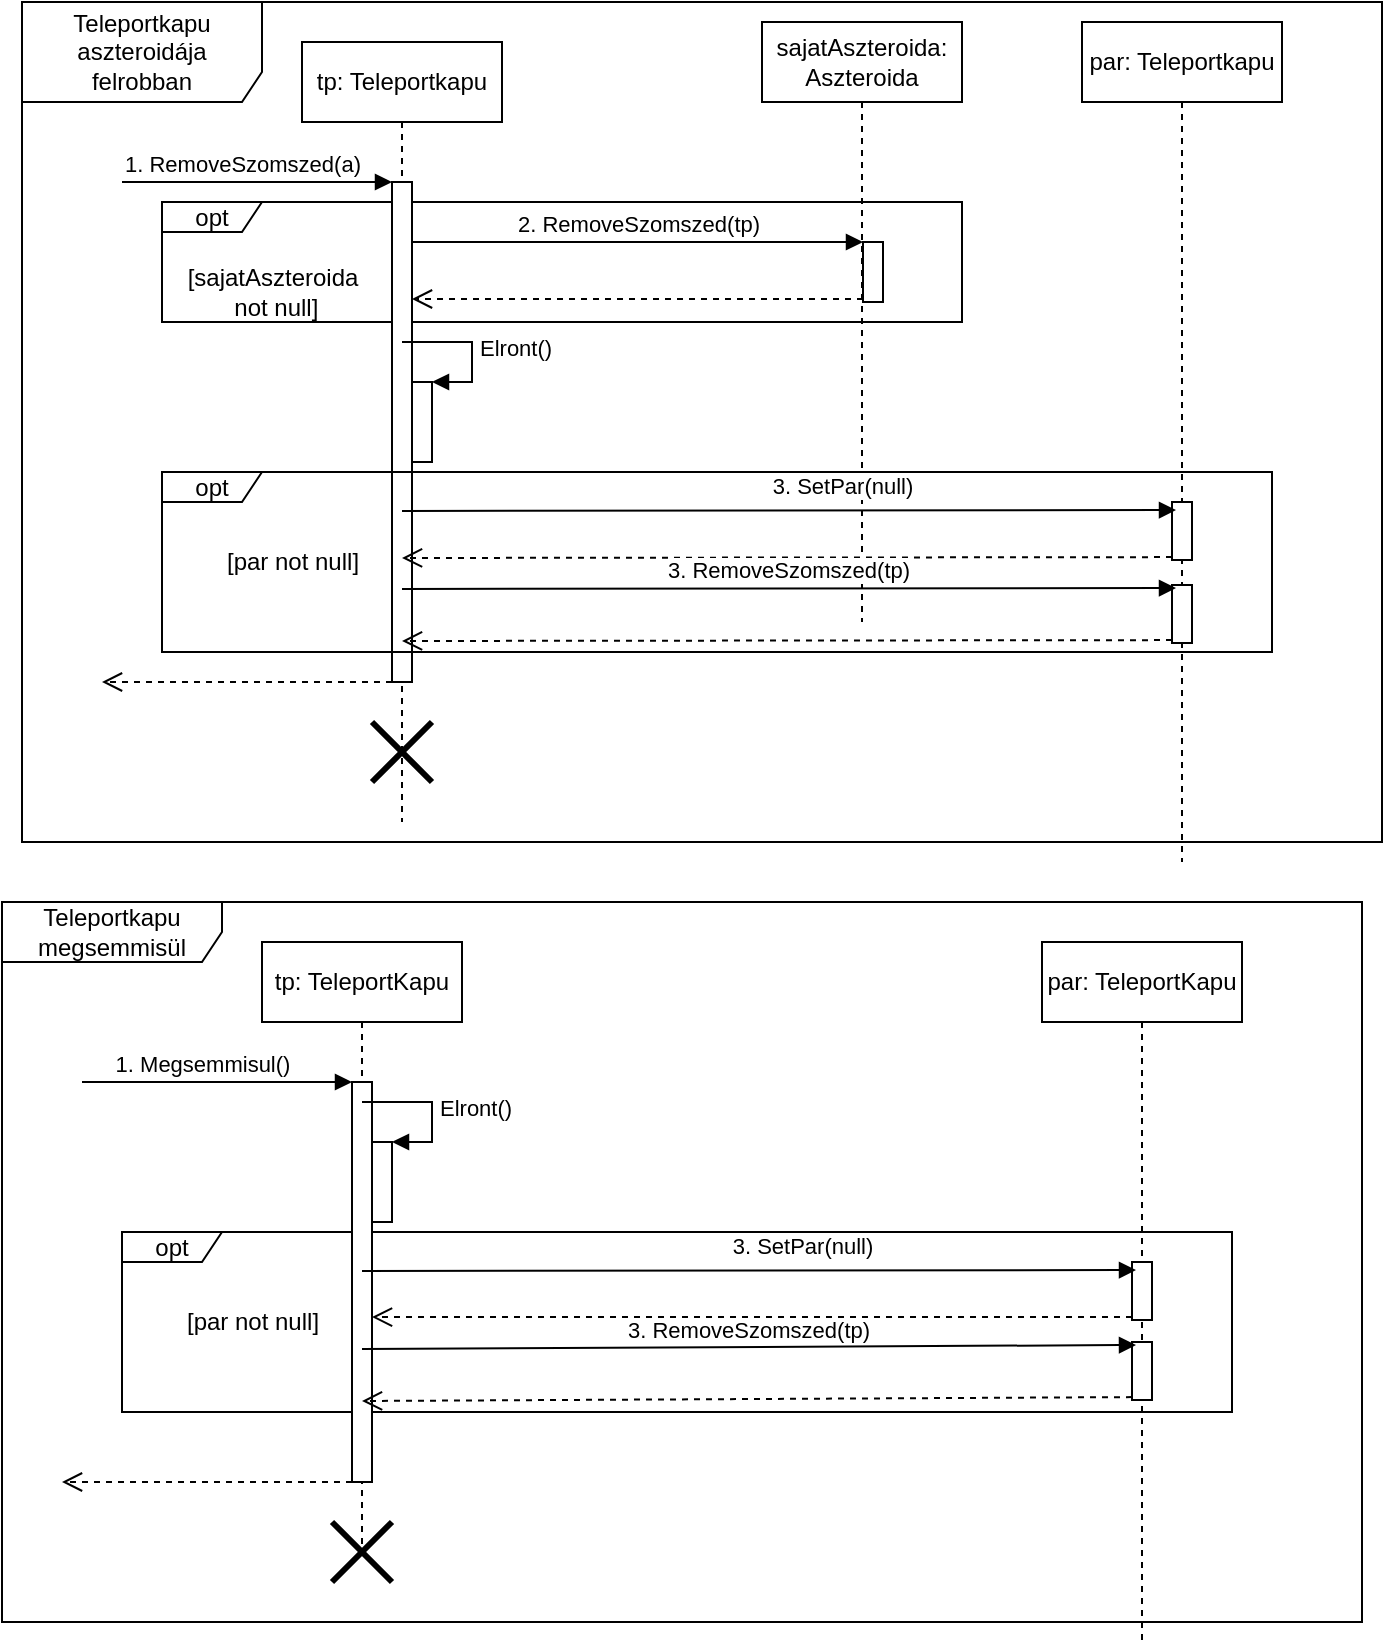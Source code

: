 <mxfile version="14.4.4" type="github">
  <diagram id="XXqVzSlrGUsvlSfOQHMn" name="Page-1">
    <mxGraphModel dx="1038" dy="548" grid="1" gridSize="10" guides="1" tooltips="1" connect="1" arrows="1" fold="1" page="1" pageScale="1" pageWidth="827" pageHeight="1169" math="0" shadow="0">
      <root>
        <mxCell id="0" />
        <mxCell id="1" parent="0" />
        <mxCell id="EB5DrKI6RMKdzy3r6lBR-1" value="&lt;span&gt;Teleportkapu megsemmisül&lt;/span&gt;" style="shape=umlFrame;whiteSpace=wrap;html=1;width=110;height=30;" vertex="1" parent="1">
          <mxGeometry x="20" y="460" width="680" height="360" as="geometry" />
        </mxCell>
        <mxCell id="EB5DrKI6RMKdzy3r6lBR-2" value="Teleportkapu aszteroidája felrobban" style="shape=umlFrame;whiteSpace=wrap;html=1;width=120;height=50;" vertex="1" parent="1">
          <mxGeometry x="30" y="10" width="680" height="420" as="geometry" />
        </mxCell>
        <mxCell id="Y6GySP2yhpQgWw8pdZhG-103" value="opt" style="shape=umlFrame;whiteSpace=wrap;html=1;width=50;height=15;" parent="1" vertex="1">
          <mxGeometry x="80" y="625" width="555" height="90" as="geometry" />
        </mxCell>
        <mxCell id="Y6GySP2yhpQgWw8pdZhG-10" value="opt" style="shape=umlFrame;whiteSpace=wrap;html=1;width=50;height=15;" parent="1" vertex="1">
          <mxGeometry x="100" y="110" width="400" height="60" as="geometry" />
        </mxCell>
        <mxCell id="GGHujRy1CYx87Iy4emzG-1" value="tp: Teleportkapu" style="shape=umlLifeline;perimeter=lifelinePerimeter;whiteSpace=wrap;html=1;container=1;collapsible=0;recursiveResize=0;outlineConnect=0;" parent="1" vertex="1">
          <mxGeometry x="170" y="30" width="100" height="390" as="geometry" />
        </mxCell>
        <mxCell id="GGHujRy1CYx87Iy4emzG-3" value="" style="html=1;points=[];perimeter=orthogonalPerimeter;" parent="GGHujRy1CYx87Iy4emzG-1" vertex="1">
          <mxGeometry x="45" y="70" width="10" height="250" as="geometry" />
        </mxCell>
        <mxCell id="GGHujRy1CYx87Iy4emzG-4" value="1. RemoveSzomszed(a)" style="html=1;verticalAlign=bottom;endArrow=block;entryX=0;entryY=0;" parent="GGHujRy1CYx87Iy4emzG-1" target="GGHujRy1CYx87Iy4emzG-3" edge="1">
          <mxGeometry x="-0.111" relative="1" as="geometry">
            <mxPoint x="-90" y="70" as="sourcePoint" />
            <mxPoint as="offset" />
          </mxGeometry>
        </mxCell>
        <mxCell id="GGHujRy1CYx87Iy4emzG-5" value="" style="html=1;verticalAlign=bottom;endArrow=open;dashed=1;endSize=8;" parent="GGHujRy1CYx87Iy4emzG-1" edge="1">
          <mxGeometry x="1" y="-52" relative="1" as="geometry">
            <mxPoint x="-100" y="320" as="targetPoint" />
            <mxPoint x="-15" y="2" as="offset" />
            <mxPoint x="45" y="320" as="sourcePoint" />
          </mxGeometry>
        </mxCell>
        <mxCell id="Y6GySP2yhpQgWw8pdZhG-26" value="" style="html=1;points=[];perimeter=orthogonalPerimeter;" parent="GGHujRy1CYx87Iy4emzG-1" vertex="1">
          <mxGeometry x="55" y="170" width="10" height="40" as="geometry" />
        </mxCell>
        <mxCell id="Y6GySP2yhpQgWw8pdZhG-27" value="Elront()" style="edgeStyle=orthogonalEdgeStyle;html=1;align=left;spacingLeft=2;endArrow=block;rounded=0;entryX=1;entryY=0;" parent="GGHujRy1CYx87Iy4emzG-1" target="Y6GySP2yhpQgWw8pdZhG-26" edge="1">
          <mxGeometry relative="1" as="geometry">
            <mxPoint x="50" y="150" as="sourcePoint" />
            <Array as="points">
              <mxPoint x="85" y="150" />
            </Array>
          </mxGeometry>
        </mxCell>
        <mxCell id="EB5DrKI6RMKdzy3r6lBR-3" value="" style="shape=umlDestroy;whiteSpace=wrap;html=1;strokeWidth=3;" vertex="1" parent="GGHujRy1CYx87Iy4emzG-1">
          <mxGeometry x="35" y="340" width="30" height="30" as="geometry" />
        </mxCell>
        <mxCell id="GGHujRy1CYx87Iy4emzG-2" value="par: Teleportkapu" style="shape=umlLifeline;perimeter=lifelinePerimeter;whiteSpace=wrap;html=1;container=1;collapsible=0;recursiveResize=0;outlineConnect=0;" parent="1" vertex="1">
          <mxGeometry x="560" y="20" width="100" height="420" as="geometry" />
        </mxCell>
        <mxCell id="GGHujRy1CYx87Iy4emzG-10" value="" style="html=1;points=[];perimeter=orthogonalPerimeter;" parent="GGHujRy1CYx87Iy4emzG-2" vertex="1">
          <mxGeometry x="45" y="281.5" width="10" height="29" as="geometry" />
        </mxCell>
        <mxCell id="Y6GySP2yhpQgWw8pdZhG-62" value="" style="html=1;points=[];perimeter=orthogonalPerimeter;" parent="GGHujRy1CYx87Iy4emzG-2" vertex="1">
          <mxGeometry x="45" y="240" width="10" height="29" as="geometry" />
        </mxCell>
        <mxCell id="Y6GySP2yhpQgWw8pdZhG-63" value="" style="html=1;verticalAlign=bottom;endArrow=open;dashed=1;endSize=8;exitX=0;exitY=0.95;entryX=0.5;entryY=0.832;entryDx=0;entryDy=0;entryPerimeter=0;" parent="GGHujRy1CYx87Iy4emzG-2" source="Y6GySP2yhpQgWw8pdZhG-62" edge="1">
          <mxGeometry x="0.012" y="82" relative="1" as="geometry">
            <mxPoint x="-340" y="268" as="targetPoint" />
            <mxPoint as="offset" />
          </mxGeometry>
        </mxCell>
        <mxCell id="GGHujRy1CYx87Iy4emzG-9" value="sajatAszteroida: Aszteroida" style="shape=umlLifeline;perimeter=lifelinePerimeter;whiteSpace=wrap;html=1;container=1;collapsible=0;recursiveResize=0;outlineConnect=0;" parent="1" vertex="1">
          <mxGeometry x="400" y="20" width="100" height="300" as="geometry" />
        </mxCell>
        <mxCell id="GGHujRy1CYx87Iy4emzG-6" value="" style="html=1;points=[];perimeter=orthogonalPerimeter;" parent="GGHujRy1CYx87Iy4emzG-9" vertex="1">
          <mxGeometry x="50.5" y="110" width="10" height="30" as="geometry" />
        </mxCell>
        <mxCell id="GGHujRy1CYx87Iy4emzG-7" value="2. RemoveSzomszed(tp)" style="html=1;verticalAlign=bottom;endArrow=block;entryX=0;entryY=0;" parent="1" edge="1">
          <mxGeometry relative="1" as="geometry">
            <mxPoint x="225" y="130" as="sourcePoint" />
            <mxPoint x="450.5" y="130" as="targetPoint" />
          </mxGeometry>
        </mxCell>
        <mxCell id="GGHujRy1CYx87Iy4emzG-8" value="" style="html=1;verticalAlign=bottom;endArrow=open;dashed=1;endSize=8;exitX=0;exitY=0.95;" parent="1" source="GGHujRy1CYx87Iy4emzG-6" edge="1">
          <mxGeometry x="-0.164" y="64" relative="1" as="geometry">
            <mxPoint x="225" y="158.5" as="targetPoint" />
            <mxPoint as="offset" />
          </mxGeometry>
        </mxCell>
        <mxCell id="GGHujRy1CYx87Iy4emzG-11" value="3. RemoveSzomszed(tp)" style="html=1;verticalAlign=bottom;endArrow=block;entryX=0.2;entryY=0.052;entryDx=0;entryDy=0;entryPerimeter=0;" parent="1" target="GGHujRy1CYx87Iy4emzG-10" edge="1">
          <mxGeometry relative="1" as="geometry">
            <mxPoint x="220" y="303.5" as="sourcePoint" />
            <mxPoint x="610" y="230.5" as="targetPoint" />
          </mxGeometry>
        </mxCell>
        <mxCell id="GGHujRy1CYx87Iy4emzG-12" value="" style="html=1;verticalAlign=bottom;endArrow=open;dashed=1;endSize=8;exitX=0;exitY=0.95;entryX=0.5;entryY=0.832;entryDx=0;entryDy=0;entryPerimeter=0;" parent="1" source="GGHujRy1CYx87Iy4emzG-10" edge="1">
          <mxGeometry x="0.012" y="82" relative="1" as="geometry">
            <mxPoint x="220" y="329.5" as="targetPoint" />
            <mxPoint as="offset" />
          </mxGeometry>
        </mxCell>
        <mxCell id="Y6GySP2yhpQgWw8pdZhG-11" value="[sajatAszteroida&lt;br&gt;&amp;nbsp;not null]" style="text;html=1;align=center;verticalAlign=middle;resizable=0;points=[];autosize=1;" parent="1" vertex="1">
          <mxGeometry x="105" y="140" width="100" height="30" as="geometry" />
        </mxCell>
        <mxCell id="Y6GySP2yhpQgWw8pdZhG-58" value="opt" style="shape=umlFrame;whiteSpace=wrap;html=1;width=50;height=15;" parent="1" vertex="1">
          <mxGeometry x="100" y="245" width="555" height="90" as="geometry" />
        </mxCell>
        <mxCell id="Y6GySP2yhpQgWw8pdZhG-59" value="[par not null]" style="text;html=1;align=center;verticalAlign=middle;resizable=0;points=[];autosize=1;" parent="1" vertex="1">
          <mxGeometry x="125" y="280" width="80" height="20" as="geometry" />
        </mxCell>
        <mxCell id="Y6GySP2yhpQgWw8pdZhG-61" value="3. SetPar(null)" style="html=1;verticalAlign=bottom;endArrow=block;entryX=0.2;entryY=0.052;entryDx=0;entryDy=0;entryPerimeter=0;" parent="1" edge="1">
          <mxGeometry x="0.137" y="3" relative="1" as="geometry">
            <mxPoint x="220" y="264.49" as="sourcePoint" />
            <mxPoint x="607" y="263.998" as="targetPoint" />
            <mxPoint as="offset" />
          </mxGeometry>
        </mxCell>
        <mxCell id="Y6GySP2yhpQgWw8pdZhG-85" value="tp: TeleportKapu" style="shape=umlLifeline;perimeter=lifelinePerimeter;whiteSpace=wrap;html=1;container=1;collapsible=0;recursiveResize=0;outlineConnect=0;" parent="1" vertex="1">
          <mxGeometry x="150" y="480" width="100" height="310" as="geometry" />
        </mxCell>
        <mxCell id="Y6GySP2yhpQgWw8pdZhG-86" value="" style="html=1;points=[];perimeter=orthogonalPerimeter;" parent="Y6GySP2yhpQgWw8pdZhG-85" vertex="1">
          <mxGeometry x="45" y="70" width="10" height="200" as="geometry" />
        </mxCell>
        <mxCell id="Y6GySP2yhpQgWw8pdZhG-87" value="1. Megsemmisul()" style="html=1;verticalAlign=bottom;endArrow=block;entryX=0;entryY=0;" parent="Y6GySP2yhpQgWw8pdZhG-85" target="Y6GySP2yhpQgWw8pdZhG-86" edge="1">
          <mxGeometry x="-0.111" relative="1" as="geometry">
            <mxPoint x="-90" y="70" as="sourcePoint" />
            <mxPoint as="offset" />
          </mxGeometry>
        </mxCell>
        <mxCell id="Y6GySP2yhpQgWw8pdZhG-88" value="" style="html=1;verticalAlign=bottom;endArrow=open;dashed=1;endSize=8;" parent="Y6GySP2yhpQgWw8pdZhG-85" edge="1">
          <mxGeometry x="1" y="-52" relative="1" as="geometry">
            <mxPoint x="-100" y="270" as="targetPoint" />
            <mxPoint x="-15" y="2" as="offset" />
            <mxPoint x="45" y="270" as="sourcePoint" />
          </mxGeometry>
        </mxCell>
        <mxCell id="Y6GySP2yhpQgWw8pdZhG-89" value="" style="html=1;points=[];perimeter=orthogonalPerimeter;" parent="Y6GySP2yhpQgWw8pdZhG-85" vertex="1">
          <mxGeometry x="55" y="100" width="10" height="40" as="geometry" />
        </mxCell>
        <mxCell id="Y6GySP2yhpQgWw8pdZhG-90" value="Elront()" style="edgeStyle=orthogonalEdgeStyle;html=1;align=left;spacingLeft=2;endArrow=block;rounded=0;entryX=1;entryY=0;" parent="Y6GySP2yhpQgWw8pdZhG-85" target="Y6GySP2yhpQgWw8pdZhG-89" edge="1">
          <mxGeometry relative="1" as="geometry">
            <mxPoint x="50" y="80" as="sourcePoint" />
            <Array as="points">
              <mxPoint x="85" y="80" />
            </Array>
          </mxGeometry>
        </mxCell>
        <mxCell id="EB5DrKI6RMKdzy3r6lBR-4" value="" style="shape=umlDestroy;whiteSpace=wrap;html=1;strokeWidth=3;" vertex="1" parent="Y6GySP2yhpQgWw8pdZhG-85">
          <mxGeometry x="35" y="290" width="30" height="30" as="geometry" />
        </mxCell>
        <mxCell id="Y6GySP2yhpQgWw8pdZhG-91" value="par: TeleportKapu" style="shape=umlLifeline;perimeter=lifelinePerimeter;whiteSpace=wrap;html=1;container=1;collapsible=0;recursiveResize=0;outlineConnect=0;" parent="1" vertex="1">
          <mxGeometry x="540" y="480" width="100" height="350" as="geometry" />
        </mxCell>
        <mxCell id="Y6GySP2yhpQgWw8pdZhG-92" value="" style="html=1;points=[];perimeter=orthogonalPerimeter;" parent="Y6GySP2yhpQgWw8pdZhG-91" vertex="1">
          <mxGeometry x="45" y="200" width="10" height="29" as="geometry" />
        </mxCell>
        <mxCell id="Y6GySP2yhpQgWw8pdZhG-93" value="" style="html=1;points=[];perimeter=orthogonalPerimeter;" parent="Y6GySP2yhpQgWw8pdZhG-91" vertex="1">
          <mxGeometry x="45" y="160" width="10" height="29" as="geometry" />
        </mxCell>
        <mxCell id="Y6GySP2yhpQgWw8pdZhG-99" value="3. RemoveSzomszed(tp)" style="html=1;verticalAlign=bottom;endArrow=block;entryX=0.2;entryY=0.052;entryDx=0;entryDy=0;entryPerimeter=0;" parent="1" target="Y6GySP2yhpQgWw8pdZhG-92" edge="1">
          <mxGeometry relative="1" as="geometry">
            <mxPoint x="200" y="683.5" as="sourcePoint" />
            <mxPoint x="590" y="610.5" as="targetPoint" />
          </mxGeometry>
        </mxCell>
        <mxCell id="Y6GySP2yhpQgWw8pdZhG-100" value="" style="html=1;verticalAlign=bottom;endArrow=open;dashed=1;endSize=8;exitX=0;exitY=0.95;entryX=0.5;entryY=0.832;entryDx=0;entryDy=0;entryPerimeter=0;" parent="1" source="Y6GySP2yhpQgWw8pdZhG-92" edge="1">
          <mxGeometry x="0.012" y="82" relative="1" as="geometry">
            <mxPoint x="200" y="709.5" as="targetPoint" />
            <mxPoint as="offset" />
          </mxGeometry>
        </mxCell>
        <mxCell id="Y6GySP2yhpQgWw8pdZhG-104" value="[par not null]" style="text;html=1;align=center;verticalAlign=middle;resizable=0;points=[];autosize=1;" parent="1" vertex="1">
          <mxGeometry x="105" y="660" width="80" height="20" as="geometry" />
        </mxCell>
        <mxCell id="Y6GySP2yhpQgWw8pdZhG-105" value="3. SetPar(null)" style="html=1;verticalAlign=bottom;endArrow=block;entryX=0.2;entryY=0.052;entryDx=0;entryDy=0;entryPerimeter=0;" parent="1" edge="1">
          <mxGeometry x="0.137" y="3" relative="1" as="geometry">
            <mxPoint x="200" y="644.49" as="sourcePoint" />
            <mxPoint x="587" y="643.998" as="targetPoint" />
            <mxPoint as="offset" />
          </mxGeometry>
        </mxCell>
        <mxCell id="Y6GySP2yhpQgWw8pdZhG-94" value="" style="html=1;verticalAlign=bottom;endArrow=open;dashed=1;endSize=8;exitX=0;exitY=0.95;" parent="1" source="Y6GySP2yhpQgWw8pdZhG-93" edge="1" target="Y6GySP2yhpQgWw8pdZhG-86">
          <mxGeometry x="0.012" y="82" relative="1" as="geometry">
            <mxPoint x="200" y="748" as="targetPoint" />
            <mxPoint as="offset" />
          </mxGeometry>
        </mxCell>
      </root>
    </mxGraphModel>
  </diagram>
</mxfile>
